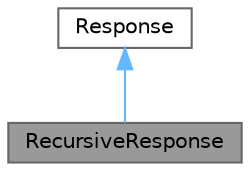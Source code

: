 digraph "RecursiveResponse"
{
 // LATEX_PDF_SIZE
  bgcolor="transparent";
  edge [fontname=Helvetica,fontsize=10,labelfontname=Helvetica,labelfontsize=10];
  node [fontname=Helvetica,fontsize=10,shape=box,height=0.2,width=0.4];
  Node1 [label="RecursiveResponse",height=0.2,width=0.4,color="gray40", fillcolor="grey60", style="filled", fontcolor="black",tooltip="Response that can evaluate multiple conditions."];
  Node2 -> Node1 [dir="back",color="steelblue1",style="solid"];
  Node2 [label="Response",height=0.2,width=0.4,color="gray40", fillcolor="white", style="filled",URL="$classcom_1_1github_1_1miguelmj_1_1Response.html",tooltip="Base class for responses."];
}
